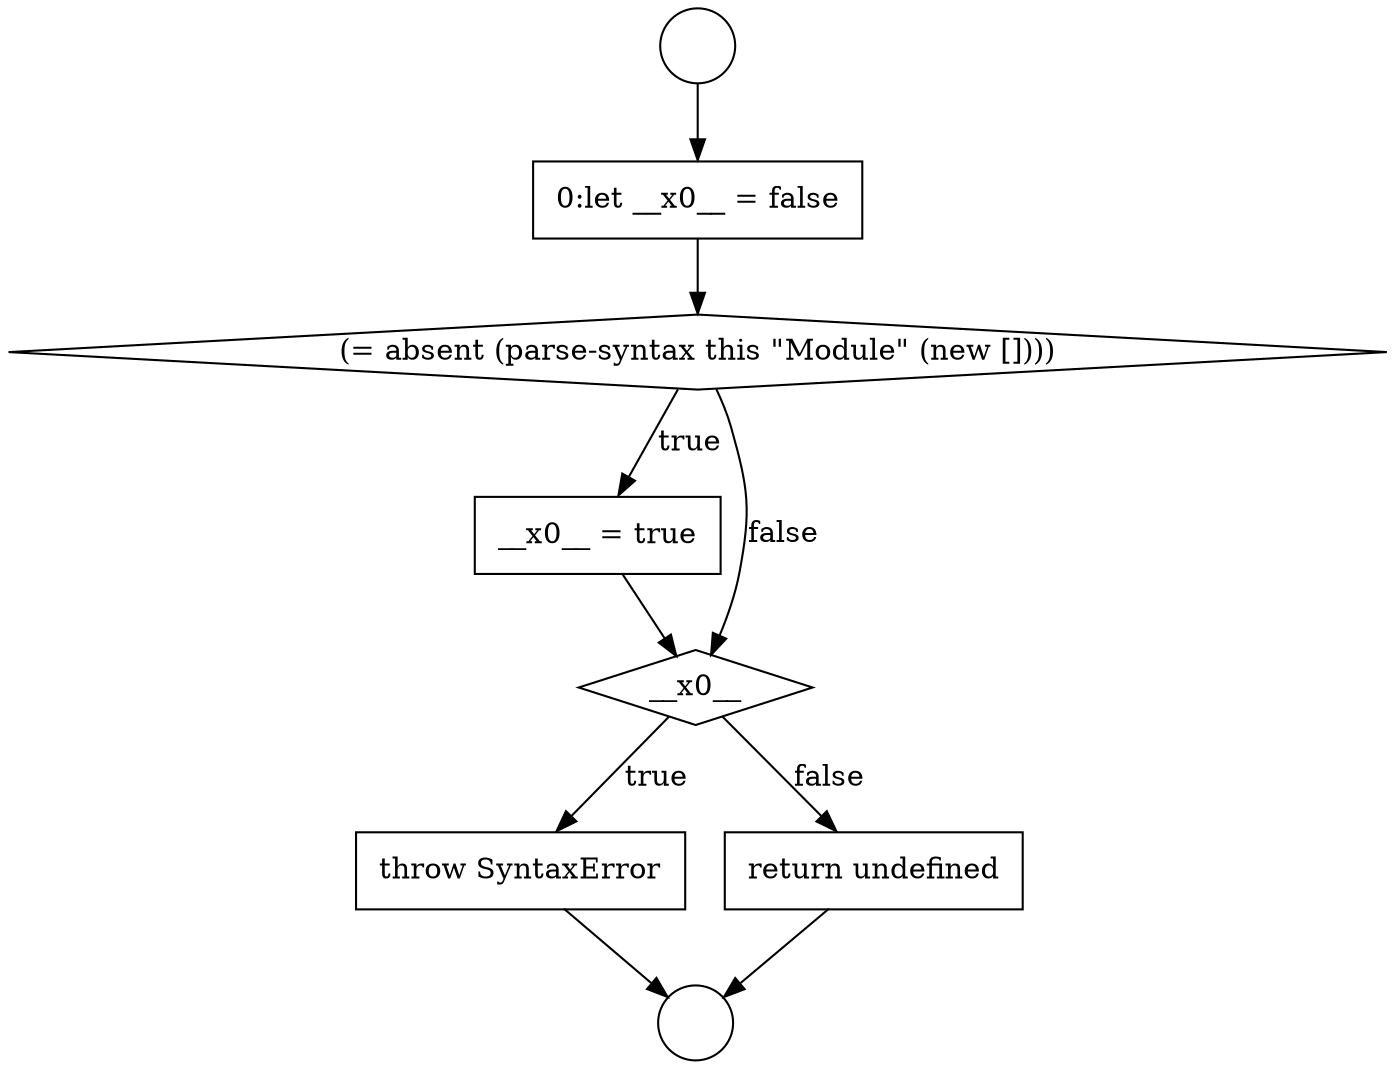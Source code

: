 digraph {
  node19808 [shape=none, margin=0, label=<<font color="black">
    <table border="0" cellborder="1" cellspacing="0" cellpadding="10">
      <tr><td align="left">0:let __x0__ = false</td></tr>
    </table>
  </font>> color="black" fillcolor="white" style=filled]
  node19812 [shape=none, margin=0, label=<<font color="black">
    <table border="0" cellborder="1" cellspacing="0" cellpadding="10">
      <tr><td align="left">throw SyntaxError</td></tr>
    </table>
  </font>> color="black" fillcolor="white" style=filled]
  node19813 [shape=none, margin=0, label=<<font color="black">
    <table border="0" cellborder="1" cellspacing="0" cellpadding="10">
      <tr><td align="left">return undefined</td></tr>
    </table>
  </font>> color="black" fillcolor="white" style=filled]
  node19806 [shape=circle label=" " color="black" fillcolor="white" style=filled]
  node19810 [shape=none, margin=0, label=<<font color="black">
    <table border="0" cellborder="1" cellspacing="0" cellpadding="10">
      <tr><td align="left">__x0__ = true</td></tr>
    </table>
  </font>> color="black" fillcolor="white" style=filled]
  node19811 [shape=diamond, label=<<font color="black">__x0__</font>> color="black" fillcolor="white" style=filled]
  node19807 [shape=circle label=" " color="black" fillcolor="white" style=filled]
  node19809 [shape=diamond, label=<<font color="black">(= absent (parse-syntax this &quot;Module&quot; (new [])))</font>> color="black" fillcolor="white" style=filled]
  node19812 -> node19807 [ color="black"]
  node19809 -> node19810 [label=<<font color="black">true</font>> color="black"]
  node19809 -> node19811 [label=<<font color="black">false</font>> color="black"]
  node19808 -> node19809 [ color="black"]
  node19811 -> node19812 [label=<<font color="black">true</font>> color="black"]
  node19811 -> node19813 [label=<<font color="black">false</font>> color="black"]
  node19810 -> node19811 [ color="black"]
  node19813 -> node19807 [ color="black"]
  node19806 -> node19808 [ color="black"]
}

